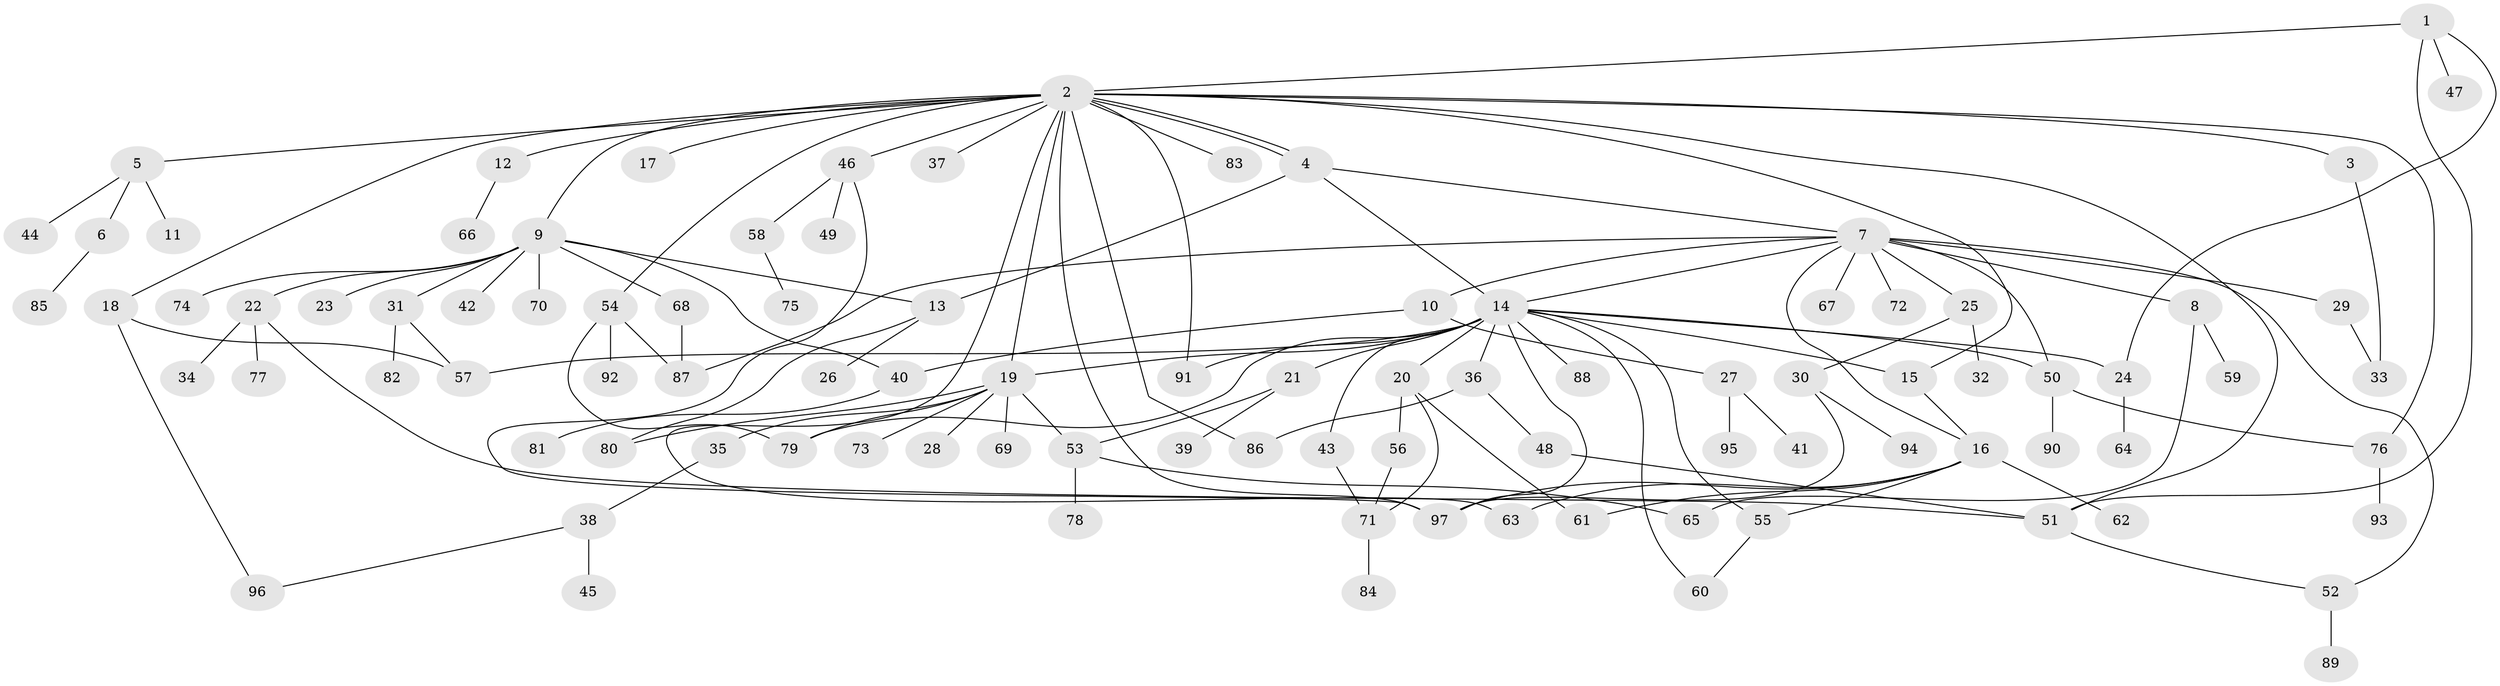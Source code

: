 // coarse degree distribution, {3: 0.16666666666666666, 21: 0.013888888888888888, 2: 0.2222222222222222, 14: 0.013888888888888888, 4: 0.041666666666666664, 12: 0.013888888888888888, 1: 0.4444444444444444, 16: 0.013888888888888888, 10: 0.013888888888888888, 8: 0.013888888888888888, 7: 0.013888888888888888, 5: 0.027777777777777776}
// Generated by graph-tools (version 1.1) at 2025/41/03/06/25 10:41:51]
// undirected, 97 vertices, 133 edges
graph export_dot {
graph [start="1"]
  node [color=gray90,style=filled];
  1;
  2;
  3;
  4;
  5;
  6;
  7;
  8;
  9;
  10;
  11;
  12;
  13;
  14;
  15;
  16;
  17;
  18;
  19;
  20;
  21;
  22;
  23;
  24;
  25;
  26;
  27;
  28;
  29;
  30;
  31;
  32;
  33;
  34;
  35;
  36;
  37;
  38;
  39;
  40;
  41;
  42;
  43;
  44;
  45;
  46;
  47;
  48;
  49;
  50;
  51;
  52;
  53;
  54;
  55;
  56;
  57;
  58;
  59;
  60;
  61;
  62;
  63;
  64;
  65;
  66;
  67;
  68;
  69;
  70;
  71;
  72;
  73;
  74;
  75;
  76;
  77;
  78;
  79;
  80;
  81;
  82;
  83;
  84;
  85;
  86;
  87;
  88;
  89;
  90;
  91;
  92;
  93;
  94;
  95;
  96;
  97;
  1 -- 2;
  1 -- 24;
  1 -- 47;
  1 -- 51;
  2 -- 3;
  2 -- 4;
  2 -- 4;
  2 -- 5;
  2 -- 9;
  2 -- 12;
  2 -- 15;
  2 -- 17;
  2 -- 18;
  2 -- 19;
  2 -- 37;
  2 -- 46;
  2 -- 51;
  2 -- 54;
  2 -- 63;
  2 -- 76;
  2 -- 83;
  2 -- 86;
  2 -- 91;
  2 -- 97;
  3 -- 33;
  4 -- 7;
  4 -- 13;
  4 -- 14;
  5 -- 6;
  5 -- 11;
  5 -- 44;
  6 -- 85;
  7 -- 8;
  7 -- 10;
  7 -- 14;
  7 -- 16;
  7 -- 25;
  7 -- 29;
  7 -- 50;
  7 -- 52;
  7 -- 67;
  7 -- 72;
  7 -- 87;
  8 -- 59;
  8 -- 65;
  9 -- 13;
  9 -- 22;
  9 -- 23;
  9 -- 31;
  9 -- 40;
  9 -- 42;
  9 -- 68;
  9 -- 70;
  9 -- 74;
  10 -- 27;
  10 -- 40;
  12 -- 66;
  13 -- 26;
  13 -- 80;
  14 -- 15;
  14 -- 19;
  14 -- 20;
  14 -- 21;
  14 -- 24;
  14 -- 36;
  14 -- 43;
  14 -- 50;
  14 -- 55;
  14 -- 57;
  14 -- 60;
  14 -- 79;
  14 -- 88;
  14 -- 91;
  14 -- 97;
  15 -- 16;
  16 -- 55;
  16 -- 61;
  16 -- 62;
  16 -- 63;
  16 -- 97;
  18 -- 57;
  18 -- 96;
  19 -- 28;
  19 -- 35;
  19 -- 53;
  19 -- 69;
  19 -- 73;
  19 -- 79;
  19 -- 80;
  20 -- 56;
  20 -- 61;
  20 -- 71;
  21 -- 39;
  21 -- 53;
  22 -- 34;
  22 -- 51;
  22 -- 77;
  24 -- 64;
  25 -- 30;
  25 -- 32;
  27 -- 41;
  27 -- 95;
  29 -- 33;
  30 -- 94;
  30 -- 97;
  31 -- 57;
  31 -- 82;
  35 -- 38;
  36 -- 48;
  36 -- 86;
  38 -- 45;
  38 -- 96;
  40 -- 81;
  43 -- 71;
  46 -- 49;
  46 -- 58;
  46 -- 97;
  48 -- 51;
  50 -- 76;
  50 -- 90;
  51 -- 52;
  52 -- 89;
  53 -- 65;
  53 -- 78;
  54 -- 79;
  54 -- 87;
  54 -- 92;
  55 -- 60;
  56 -- 71;
  58 -- 75;
  68 -- 87;
  71 -- 84;
  76 -- 93;
}

